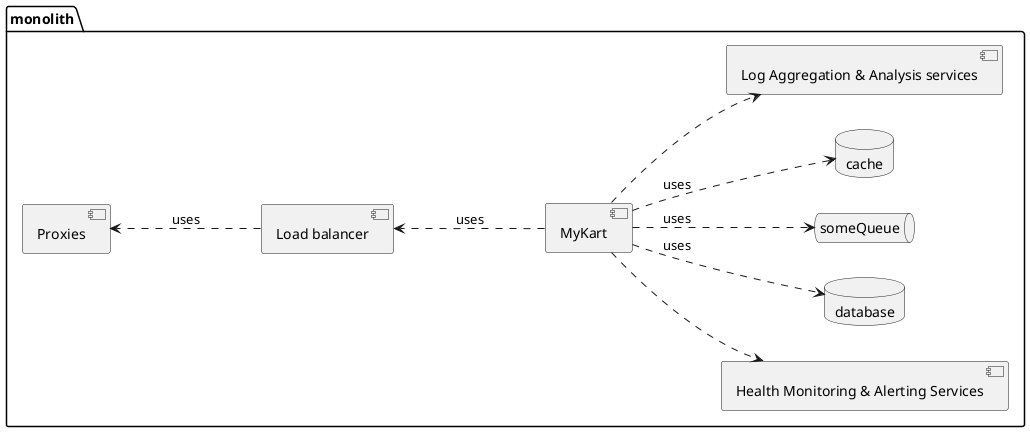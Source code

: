 @startuml
left to right direction
package monolith {
    [Proxies] as p
    [Load balancer] as lb
    'collections MyKart as mk
    [MyKart] as mk
    queue someQueue as q
    database cache as c
    database database as db
    [Health Monitoring & Alerting Services] as m
    [Log Aggregation & Analysis services] as l

mk ..>lb :uses
lb ..> p :uses
mk ..>q :uses
mk ..>c :uses
mk ..>db :uses
mk ..>m
mk ..>l

p -[hidden]-->lb
lb -[hidden]-->mk
lb -[hidden]-->m
lb -[hidden]-->l
}
@enduml
